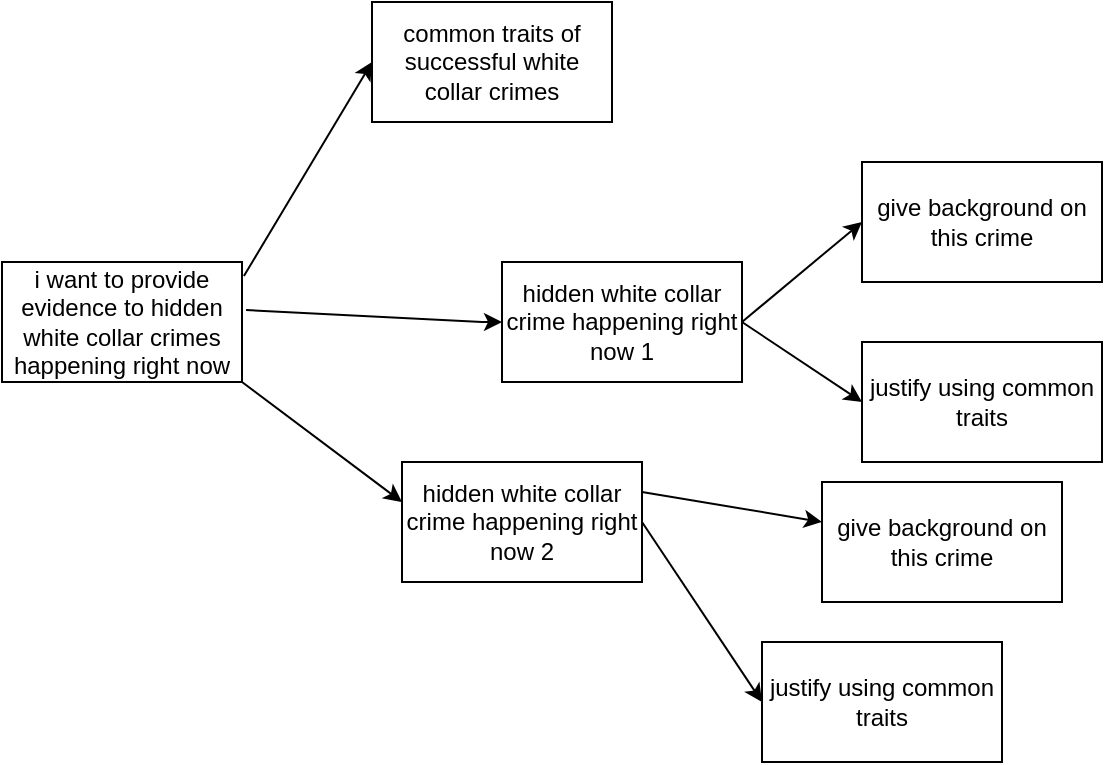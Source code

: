 <mxfile version="17.4.1" type="device"><diagram id="MD9lgrU_ORe62L5WOC9_" name="Page-1"><mxGraphModel dx="946" dy="1657" grid="1" gridSize="10" guides="1" tooltips="1" connect="1" arrows="1" fold="1" page="1" pageScale="1" pageWidth="850" pageHeight="1100" math="0" shadow="0"><root><mxCell id="0"/><mxCell id="1" parent="0"/><mxCell id="S8YOjCDMgpAG06m6H_s9-1" value="i want to provide evidence to hidden white collar crimes happening right now" style="rounded=0;whiteSpace=wrap;html=1;" vertex="1" parent="1"><mxGeometry x="240" y="100" width="120" height="60" as="geometry"/></mxCell><mxCell id="S8YOjCDMgpAG06m6H_s9-2" value="" style="endArrow=classic;html=1;rounded=0;exitX=1.008;exitY=0.117;exitDx=0;exitDy=0;exitPerimeter=0;entryX=0;entryY=0.5;entryDx=0;entryDy=0;" edge="1" parent="1" source="S8YOjCDMgpAG06m6H_s9-1" target="S8YOjCDMgpAG06m6H_s9-5"><mxGeometry width="50" height="50" relative="1" as="geometry"><mxPoint x="400" y="290" as="sourcePoint"/><mxPoint x="410" y="80" as="targetPoint"/></mxGeometry></mxCell><mxCell id="S8YOjCDMgpAG06m6H_s9-3" value="" style="endArrow=classic;html=1;rounded=0;exitX=1.017;exitY=0.4;exitDx=0;exitDy=0;exitPerimeter=0;" edge="1" parent="1" source="S8YOjCDMgpAG06m6H_s9-1"><mxGeometry width="50" height="50" relative="1" as="geometry"><mxPoint x="-70" y="290" as="sourcePoint"/><mxPoint x="490" y="130" as="targetPoint"/><Array as="points"><mxPoint x="480" y="130"/></Array></mxGeometry></mxCell><mxCell id="S8YOjCDMgpAG06m6H_s9-4" value="" style="endArrow=classic;html=1;rounded=0;exitX=1;exitY=1;exitDx=0;exitDy=0;" edge="1" parent="1" source="S8YOjCDMgpAG06m6H_s9-1"><mxGeometry width="50" height="50" relative="1" as="geometry"><mxPoint x="210" y="290" as="sourcePoint"/><mxPoint x="440" y="220" as="targetPoint"/></mxGeometry></mxCell><mxCell id="S8YOjCDMgpAG06m6H_s9-5" value="common traits of successful white collar crimes" style="rounded=0;whiteSpace=wrap;html=1;" vertex="1" parent="1"><mxGeometry x="425" y="-30" width="120" height="60" as="geometry"/></mxCell><mxCell id="S8YOjCDMgpAG06m6H_s9-7" value="hidden white collar crime happening right now 1" style="rounded=0;whiteSpace=wrap;html=1;" vertex="1" parent="1"><mxGeometry x="490" y="100" width="120" height="60" as="geometry"/></mxCell><mxCell id="S8YOjCDMgpAG06m6H_s9-8" value="&lt;span&gt;hidden white collar crime happening right now 2&lt;/span&gt;" style="rounded=0;whiteSpace=wrap;html=1;" vertex="1" parent="1"><mxGeometry x="440" y="200" width="120" height="60" as="geometry"/></mxCell><mxCell id="S8YOjCDMgpAG06m6H_s9-9" value="" style="endArrow=classic;html=1;rounded=0;exitX=1;exitY=0.5;exitDx=0;exitDy=0;entryX=0;entryY=0.5;entryDx=0;entryDy=0;" edge="1" parent="1" source="S8YOjCDMgpAG06m6H_s9-7" target="S8YOjCDMgpAG06m6H_s9-10"><mxGeometry width="50" height="50" relative="1" as="geometry"><mxPoint x="650" y="160" as="sourcePoint"/><mxPoint x="670" y="100" as="targetPoint"/></mxGeometry></mxCell><mxCell id="S8YOjCDMgpAG06m6H_s9-10" value="justify using common traits" style="rounded=0;whiteSpace=wrap;html=1;" vertex="1" parent="1"><mxGeometry x="670" y="140" width="120" height="60" as="geometry"/></mxCell><mxCell id="S8YOjCDMgpAG06m6H_s9-11" value="justify using common traits" style="rounded=0;whiteSpace=wrap;html=1;" vertex="1" parent="1"><mxGeometry x="620" y="290" width="120" height="60" as="geometry"/></mxCell><mxCell id="S8YOjCDMgpAG06m6H_s9-12" value="" style="endArrow=classic;html=1;rounded=0;exitX=1;exitY=0.5;exitDx=0;exitDy=0;entryX=0;entryY=0.5;entryDx=0;entryDy=0;" edge="1" parent="1" source="S8YOjCDMgpAG06m6H_s9-8" target="S8YOjCDMgpAG06m6H_s9-11"><mxGeometry width="50" height="50" relative="1" as="geometry"><mxPoint x="560" y="280" as="sourcePoint"/><mxPoint x="610" y="230" as="targetPoint"/></mxGeometry></mxCell><mxCell id="S8YOjCDMgpAG06m6H_s9-15" value="" style="endArrow=classic;html=1;rounded=0;exitX=1;exitY=0.5;exitDx=0;exitDy=0;" edge="1" parent="1" source="S8YOjCDMgpAG06m6H_s9-7"><mxGeometry width="50" height="50" relative="1" as="geometry"><mxPoint x="580" y="170" as="sourcePoint"/><mxPoint x="670" y="80" as="targetPoint"/></mxGeometry></mxCell><mxCell id="S8YOjCDMgpAG06m6H_s9-16" value="give background on this crime" style="rounded=0;whiteSpace=wrap;html=1;" vertex="1" parent="1"><mxGeometry x="670" y="50" width="120" height="60" as="geometry"/></mxCell><mxCell id="S8YOjCDMgpAG06m6H_s9-17" value="" style="endArrow=classic;html=1;rounded=0;exitX=1;exitY=0.25;exitDx=0;exitDy=0;" edge="1" parent="1" source="S8YOjCDMgpAG06m6H_s9-8"><mxGeometry width="50" height="50" relative="1" as="geometry"><mxPoint x="580" y="160" as="sourcePoint"/><mxPoint x="650" y="230" as="targetPoint"/></mxGeometry></mxCell><mxCell id="S8YOjCDMgpAG06m6H_s9-18" value="give background on this crime" style="rounded=0;whiteSpace=wrap;html=1;" vertex="1" parent="1"><mxGeometry x="650" y="210" width="120" height="60" as="geometry"/></mxCell></root></mxGraphModel></diagram></mxfile>